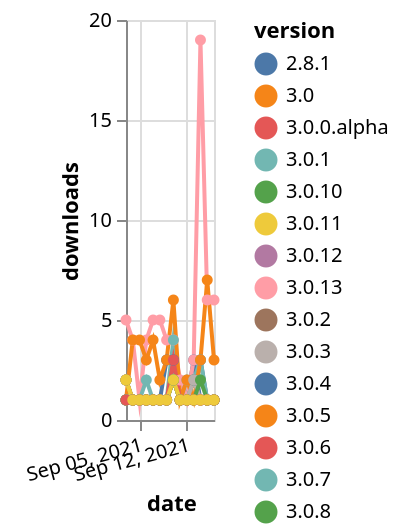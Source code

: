 {"$schema": "https://vega.github.io/schema/vega-lite/v5.json", "description": "A simple bar chart with embedded data.", "data": {"values": [{"date": "2021-09-03", "total": 187, "delta": 1, "version": "3.0.2"}, {"date": "2021-09-04", "total": 188, "delta": 1, "version": "3.0.2"}, {"date": "2021-09-05", "total": 189, "delta": 1, "version": "3.0.2"}, {"date": "2021-09-06", "total": 190, "delta": 1, "version": "3.0.2"}, {"date": "2021-09-07", "total": 191, "delta": 1, "version": "3.0.2"}, {"date": "2021-09-08", "total": 192, "delta": 1, "version": "3.0.2"}, {"date": "2021-09-09", "total": 193, "delta": 1, "version": "3.0.2"}, {"date": "2021-09-10", "total": 195, "delta": 2, "version": "3.0.2"}, {"date": "2021-09-11", "total": 196, "delta": 1, "version": "3.0.2"}, {"date": "2021-09-12", "total": 197, "delta": 1, "version": "3.0.2"}, {"date": "2021-09-13", "total": 199, "delta": 2, "version": "3.0.2"}, {"date": "2021-09-14", "total": 200, "delta": 1, "version": "3.0.2"}, {"date": "2021-09-15", "total": 201, "delta": 1, "version": "3.0.2"}, {"date": "2021-09-16", "total": 202, "delta": 1, "version": "3.0.2"}, {"date": "2021-09-03", "total": 176, "delta": 1, "version": "3.0.5"}, {"date": "2021-09-04", "total": 177, "delta": 1, "version": "3.0.5"}, {"date": "2021-09-05", "total": 178, "delta": 1, "version": "3.0.5"}, {"date": "2021-09-06", "total": 179, "delta": 1, "version": "3.0.5"}, {"date": "2021-09-07", "total": 180, "delta": 1, "version": "3.0.5"}, {"date": "2021-09-08", "total": 181, "delta": 1, "version": "3.0.5"}, {"date": "2021-09-09", "total": 182, "delta": 1, "version": "3.0.5"}, {"date": "2021-09-10", "total": 184, "delta": 2, "version": "3.0.5"}, {"date": "2021-09-11", "total": 185, "delta": 1, "version": "3.0.5"}, {"date": "2021-09-12", "total": 186, "delta": 1, "version": "3.0.5"}, {"date": "2021-09-13", "total": 188, "delta": 2, "version": "3.0.5"}, {"date": "2021-09-14", "total": 189, "delta": 1, "version": "3.0.5"}, {"date": "2021-09-15", "total": 190, "delta": 1, "version": "3.0.5"}, {"date": "2021-09-16", "total": 191, "delta": 1, "version": "3.0.5"}, {"date": "2021-09-03", "total": 206, "delta": 2, "version": "2.8.1"}, {"date": "2021-09-04", "total": 207, "delta": 1, "version": "2.8.1"}, {"date": "2021-09-05", "total": 208, "delta": 1, "version": "2.8.1"}, {"date": "2021-09-06", "total": 209, "delta": 1, "version": "2.8.1"}, {"date": "2021-09-07", "total": 210, "delta": 1, "version": "2.8.1"}, {"date": "2021-09-08", "total": 211, "delta": 1, "version": "2.8.1"}, {"date": "2021-09-09", "total": 214, "delta": 3, "version": "2.8.1"}, {"date": "2021-09-10", "total": 217, "delta": 3, "version": "2.8.1"}, {"date": "2021-09-11", "total": 218, "delta": 1, "version": "2.8.1"}, {"date": "2021-09-12", "total": 219, "delta": 1, "version": "2.8.1"}, {"date": "2021-09-13", "total": 221, "delta": 2, "version": "2.8.1"}, {"date": "2021-09-14", "total": 224, "delta": 3, "version": "2.8.1"}, {"date": "2021-09-15", "total": 225, "delta": 1, "version": "2.8.1"}, {"date": "2021-09-16", "total": 226, "delta": 1, "version": "2.8.1"}, {"date": "2021-09-03", "total": 372, "delta": 1, "version": "3.0.4"}, {"date": "2021-09-04", "total": 373, "delta": 1, "version": "3.0.4"}, {"date": "2021-09-05", "total": 374, "delta": 1, "version": "3.0.4"}, {"date": "2021-09-06", "total": 375, "delta": 1, "version": "3.0.4"}, {"date": "2021-09-07", "total": 376, "delta": 1, "version": "3.0.4"}, {"date": "2021-09-08", "total": 377, "delta": 1, "version": "3.0.4"}, {"date": "2021-09-09", "total": 378, "delta": 1, "version": "3.0.4"}, {"date": "2021-09-10", "total": 381, "delta": 3, "version": "3.0.4"}, {"date": "2021-09-11", "total": 382, "delta": 1, "version": "3.0.4"}, {"date": "2021-09-12", "total": 383, "delta": 1, "version": "3.0.4"}, {"date": "2021-09-13", "total": 386, "delta": 3, "version": "3.0.4"}, {"date": "2021-09-14", "total": 387, "delta": 1, "version": "3.0.4"}, {"date": "2021-09-15", "total": 388, "delta": 1, "version": "3.0.4"}, {"date": "2021-09-16", "total": 389, "delta": 1, "version": "3.0.4"}, {"date": "2021-09-03", "total": 257, "delta": 5, "version": "3.0.13"}, {"date": "2021-09-04", "total": 261, "delta": 4, "version": "3.0.13"}, {"date": "2021-09-05", "total": 262, "delta": 1, "version": "3.0.13"}, {"date": "2021-09-06", "total": 266, "delta": 4, "version": "3.0.13"}, {"date": "2021-09-07", "total": 271, "delta": 5, "version": "3.0.13"}, {"date": "2021-09-08", "total": 276, "delta": 5, "version": "3.0.13"}, {"date": "2021-09-09", "total": 280, "delta": 4, "version": "3.0.13"}, {"date": "2021-09-10", "total": 284, "delta": 4, "version": "3.0.13"}, {"date": "2021-09-11", "total": 286, "delta": 2, "version": "3.0.13"}, {"date": "2021-09-12", "total": 287, "delta": 1, "version": "3.0.13"}, {"date": "2021-09-13", "total": 290, "delta": 3, "version": "3.0.13"}, {"date": "2021-09-14", "total": 309, "delta": 19, "version": "3.0.13"}, {"date": "2021-09-15", "total": 315, "delta": 6, "version": "3.0.13"}, {"date": "2021-09-16", "total": 321, "delta": 6, "version": "3.0.13"}, {"date": "2021-09-03", "total": 213, "delta": 2, "version": "3.0.6"}, {"date": "2021-09-04", "total": 214, "delta": 1, "version": "3.0.6"}, {"date": "2021-09-05", "total": 215, "delta": 1, "version": "3.0.6"}, {"date": "2021-09-06", "total": 216, "delta": 1, "version": "3.0.6"}, {"date": "2021-09-07", "total": 217, "delta": 1, "version": "3.0.6"}, {"date": "2021-09-08", "total": 218, "delta": 1, "version": "3.0.6"}, {"date": "2021-09-09", "total": 219, "delta": 1, "version": "3.0.6"}, {"date": "2021-09-10", "total": 221, "delta": 2, "version": "3.0.6"}, {"date": "2021-09-11", "total": 222, "delta": 1, "version": "3.0.6"}, {"date": "2021-09-12", "total": 223, "delta": 1, "version": "3.0.6"}, {"date": "2021-09-13", "total": 225, "delta": 2, "version": "3.0.6"}, {"date": "2021-09-14", "total": 226, "delta": 1, "version": "3.0.6"}, {"date": "2021-09-15", "total": 227, "delta": 1, "version": "3.0.6"}, {"date": "2021-09-16", "total": 228, "delta": 1, "version": "3.0.6"}, {"date": "2021-09-03", "total": 912, "delta": 1, "version": "3.0.7"}, {"date": "2021-09-04", "total": 913, "delta": 1, "version": "3.0.7"}, {"date": "2021-09-05", "total": 914, "delta": 1, "version": "3.0.7"}, {"date": "2021-09-06", "total": 916, "delta": 2, "version": "3.0.7"}, {"date": "2021-09-07", "total": 917, "delta": 1, "version": "3.0.7"}, {"date": "2021-09-08", "total": 918, "delta": 1, "version": "3.0.7"}, {"date": "2021-09-09", "total": 919, "delta": 1, "version": "3.0.7"}, {"date": "2021-09-10", "total": 923, "delta": 4, "version": "3.0.7"}, {"date": "2021-09-11", "total": 924, "delta": 1, "version": "3.0.7"}, {"date": "2021-09-12", "total": 925, "delta": 1, "version": "3.0.7"}, {"date": "2021-09-13", "total": 927, "delta": 2, "version": "3.0.7"}, {"date": "2021-09-14", "total": 930, "delta": 3, "version": "3.0.7"}, {"date": "2021-09-15", "total": 931, "delta": 1, "version": "3.0.7"}, {"date": "2021-09-16", "total": 932, "delta": 1, "version": "3.0.7"}, {"date": "2021-09-03", "total": 243, "delta": 1, "version": "3.0.1"}, {"date": "2021-09-04", "total": 244, "delta": 1, "version": "3.0.1"}, {"date": "2021-09-05", "total": 245, "delta": 1, "version": "3.0.1"}, {"date": "2021-09-06", "total": 246, "delta": 1, "version": "3.0.1"}, {"date": "2021-09-07", "total": 247, "delta": 1, "version": "3.0.1"}, {"date": "2021-09-08", "total": 248, "delta": 1, "version": "3.0.1"}, {"date": "2021-09-09", "total": 249, "delta": 1, "version": "3.0.1"}, {"date": "2021-09-10", "total": 251, "delta": 2, "version": "3.0.1"}, {"date": "2021-09-11", "total": 252, "delta": 1, "version": "3.0.1"}, {"date": "2021-09-12", "total": 254, "delta": 2, "version": "3.0.1"}, {"date": "2021-09-13", "total": 256, "delta": 2, "version": "3.0.1"}, {"date": "2021-09-14", "total": 257, "delta": 1, "version": "3.0.1"}, {"date": "2021-09-15", "total": 258, "delta": 1, "version": "3.0.1"}, {"date": "2021-09-16", "total": 259, "delta": 1, "version": "3.0.1"}, {"date": "2021-09-03", "total": 96, "delta": 2, "version": "3.0.12"}, {"date": "2021-09-04", "total": 97, "delta": 1, "version": "3.0.12"}, {"date": "2021-09-05", "total": 98, "delta": 1, "version": "3.0.12"}, {"date": "2021-09-06", "total": 99, "delta": 1, "version": "3.0.12"}, {"date": "2021-09-07", "total": 100, "delta": 1, "version": "3.0.12"}, {"date": "2021-09-08", "total": 101, "delta": 1, "version": "3.0.12"}, {"date": "2021-09-09", "total": 102, "delta": 1, "version": "3.0.12"}, {"date": "2021-09-10", "total": 104, "delta": 2, "version": "3.0.12"}, {"date": "2021-09-11", "total": 105, "delta": 1, "version": "3.0.12"}, {"date": "2021-09-12", "total": 106, "delta": 1, "version": "3.0.12"}, {"date": "2021-09-13", "total": 107, "delta": 1, "version": "3.0.12"}, {"date": "2021-09-14", "total": 108, "delta": 1, "version": "3.0.12"}, {"date": "2021-09-15", "total": 109, "delta": 1, "version": "3.0.12"}, {"date": "2021-09-16", "total": 110, "delta": 1, "version": "3.0.12"}, {"date": "2021-09-03", "total": 1322, "delta": 1, "version": "3.0"}, {"date": "2021-09-04", "total": 1326, "delta": 4, "version": "3.0"}, {"date": "2021-09-05", "total": 1330, "delta": 4, "version": "3.0"}, {"date": "2021-09-06", "total": 1333, "delta": 3, "version": "3.0"}, {"date": "2021-09-07", "total": 1337, "delta": 4, "version": "3.0"}, {"date": "2021-09-08", "total": 1339, "delta": 2, "version": "3.0"}, {"date": "2021-09-09", "total": 1342, "delta": 3, "version": "3.0"}, {"date": "2021-09-10", "total": 1348, "delta": 6, "version": "3.0"}, {"date": "2021-09-11", "total": 1349, "delta": 1, "version": "3.0"}, {"date": "2021-09-12", "total": 1351, "delta": 2, "version": "3.0"}, {"date": "2021-09-13", "total": 1352, "delta": 1, "version": "3.0"}, {"date": "2021-09-14", "total": 1355, "delta": 3, "version": "3.0"}, {"date": "2021-09-15", "total": 1362, "delta": 7, "version": "3.0"}, {"date": "2021-09-16", "total": 1365, "delta": 3, "version": "3.0"}, {"date": "2021-09-03", "total": 203, "delta": 2, "version": "3.0.10"}, {"date": "2021-09-04", "total": 204, "delta": 1, "version": "3.0.10"}, {"date": "2021-09-05", "total": 205, "delta": 1, "version": "3.0.10"}, {"date": "2021-09-06", "total": 206, "delta": 1, "version": "3.0.10"}, {"date": "2021-09-07", "total": 207, "delta": 1, "version": "3.0.10"}, {"date": "2021-09-08", "total": 208, "delta": 1, "version": "3.0.10"}, {"date": "2021-09-09", "total": 209, "delta": 1, "version": "3.0.10"}, {"date": "2021-09-10", "total": 211, "delta": 2, "version": "3.0.10"}, {"date": "2021-09-11", "total": 212, "delta": 1, "version": "3.0.10"}, {"date": "2021-09-12", "total": 213, "delta": 1, "version": "3.0.10"}, {"date": "2021-09-13", "total": 214, "delta": 1, "version": "3.0.10"}, {"date": "2021-09-14", "total": 215, "delta": 1, "version": "3.0.10"}, {"date": "2021-09-15", "total": 216, "delta": 1, "version": "3.0.10"}, {"date": "2021-09-16", "total": 217, "delta": 1, "version": "3.0.10"}, {"date": "2021-09-03", "total": 225, "delta": 1, "version": "3.0.3"}, {"date": "2021-09-04", "total": 226, "delta": 1, "version": "3.0.3"}, {"date": "2021-09-05", "total": 227, "delta": 1, "version": "3.0.3"}, {"date": "2021-09-06", "total": 228, "delta": 1, "version": "3.0.3"}, {"date": "2021-09-07", "total": 229, "delta": 1, "version": "3.0.3"}, {"date": "2021-09-08", "total": 230, "delta": 1, "version": "3.0.3"}, {"date": "2021-09-09", "total": 231, "delta": 1, "version": "3.0.3"}, {"date": "2021-09-10", "total": 233, "delta": 2, "version": "3.0.3"}, {"date": "2021-09-11", "total": 234, "delta": 1, "version": "3.0.3"}, {"date": "2021-09-12", "total": 235, "delta": 1, "version": "3.0.3"}, {"date": "2021-09-13", "total": 237, "delta": 2, "version": "3.0.3"}, {"date": "2021-09-14", "total": 238, "delta": 1, "version": "3.0.3"}, {"date": "2021-09-15", "total": 239, "delta": 1, "version": "3.0.3"}, {"date": "2021-09-16", "total": 240, "delta": 1, "version": "3.0.3"}, {"date": "2021-09-03", "total": 147, "delta": 2, "version": "3.0.11"}, {"date": "2021-09-04", "total": 148, "delta": 1, "version": "3.0.11"}, {"date": "2021-09-05", "total": 149, "delta": 1, "version": "3.0.11"}, {"date": "2021-09-06", "total": 150, "delta": 1, "version": "3.0.11"}, {"date": "2021-09-07", "total": 151, "delta": 1, "version": "3.0.11"}, {"date": "2021-09-08", "total": 152, "delta": 1, "version": "3.0.11"}, {"date": "2021-09-09", "total": 153, "delta": 1, "version": "3.0.11"}, {"date": "2021-09-10", "total": 155, "delta": 2, "version": "3.0.11"}, {"date": "2021-09-11", "total": 156, "delta": 1, "version": "3.0.11"}, {"date": "2021-09-12", "total": 157, "delta": 1, "version": "3.0.11"}, {"date": "2021-09-13", "total": 158, "delta": 1, "version": "3.0.11"}, {"date": "2021-09-14", "total": 159, "delta": 1, "version": "3.0.11"}, {"date": "2021-09-15", "total": 160, "delta": 1, "version": "3.0.11"}, {"date": "2021-09-16", "total": 161, "delta": 1, "version": "3.0.11"}, {"date": "2021-09-03", "total": 237, "delta": 1, "version": "3.0.8"}, {"date": "2021-09-04", "total": 238, "delta": 1, "version": "3.0.8"}, {"date": "2021-09-05", "total": 239, "delta": 1, "version": "3.0.8"}, {"date": "2021-09-06", "total": 240, "delta": 1, "version": "3.0.8"}, {"date": "2021-09-07", "total": 241, "delta": 1, "version": "3.0.8"}, {"date": "2021-09-08", "total": 242, "delta": 1, "version": "3.0.8"}, {"date": "2021-09-09", "total": 243, "delta": 1, "version": "3.0.8"}, {"date": "2021-09-10", "total": 245, "delta": 2, "version": "3.0.8"}, {"date": "2021-09-11", "total": 246, "delta": 1, "version": "3.0.8"}, {"date": "2021-09-12", "total": 247, "delta": 1, "version": "3.0.8"}, {"date": "2021-09-13", "total": 248, "delta": 1, "version": "3.0.8"}, {"date": "2021-09-14", "total": 250, "delta": 2, "version": "3.0.8"}, {"date": "2021-09-15", "total": 251, "delta": 1, "version": "3.0.8"}, {"date": "2021-09-16", "total": 252, "delta": 1, "version": "3.0.8"}, {"date": "2021-09-03", "total": 218, "delta": 1, "version": "3.0.0.alpha"}, {"date": "2021-09-04", "total": 219, "delta": 1, "version": "3.0.0.alpha"}, {"date": "2021-09-05", "total": 220, "delta": 1, "version": "3.0.0.alpha"}, {"date": "2021-09-06", "total": 221, "delta": 1, "version": "3.0.0.alpha"}, {"date": "2021-09-07", "total": 222, "delta": 1, "version": "3.0.0.alpha"}, {"date": "2021-09-08", "total": 223, "delta": 1, "version": "3.0.0.alpha"}, {"date": "2021-09-09", "total": 224, "delta": 1, "version": "3.0.0.alpha"}, {"date": "2021-09-10", "total": 227, "delta": 3, "version": "3.0.0.alpha"}, {"date": "2021-09-11", "total": 228, "delta": 1, "version": "3.0.0.alpha"}, {"date": "2021-09-12", "total": 229, "delta": 1, "version": "3.0.0.alpha"}, {"date": "2021-09-13", "total": 230, "delta": 1, "version": "3.0.0.alpha"}, {"date": "2021-09-14", "total": 231, "delta": 1, "version": "3.0.0.alpha"}, {"date": "2021-09-15", "total": 232, "delta": 1, "version": "3.0.0.alpha"}, {"date": "2021-09-16", "total": 233, "delta": 1, "version": "3.0.0.alpha"}, {"date": "2021-09-03", "total": 264, "delta": 2, "version": "3.0.9"}, {"date": "2021-09-04", "total": 265, "delta": 1, "version": "3.0.9"}, {"date": "2021-09-05", "total": 266, "delta": 1, "version": "3.0.9"}, {"date": "2021-09-06", "total": 267, "delta": 1, "version": "3.0.9"}, {"date": "2021-09-07", "total": 268, "delta": 1, "version": "3.0.9"}, {"date": "2021-09-08", "total": 269, "delta": 1, "version": "3.0.9"}, {"date": "2021-09-09", "total": 270, "delta": 1, "version": "3.0.9"}, {"date": "2021-09-10", "total": 272, "delta": 2, "version": "3.0.9"}, {"date": "2021-09-11", "total": 273, "delta": 1, "version": "3.0.9"}, {"date": "2021-09-12", "total": 274, "delta": 1, "version": "3.0.9"}, {"date": "2021-09-13", "total": 275, "delta": 1, "version": "3.0.9"}, {"date": "2021-09-14", "total": 276, "delta": 1, "version": "3.0.9"}, {"date": "2021-09-15", "total": 277, "delta": 1, "version": "3.0.9"}, {"date": "2021-09-16", "total": 278, "delta": 1, "version": "3.0.9"}]}, "width": "container", "mark": {"type": "line", "point": {"filled": true}}, "encoding": {"x": {"field": "date", "type": "temporal", "timeUnit": "yearmonthdate", "title": "date", "axis": {"labelAngle": -15}}, "y": {"field": "delta", "type": "quantitative", "title": "downloads"}, "color": {"field": "version", "type": "nominal"}, "tooltip": {"field": "delta"}}}